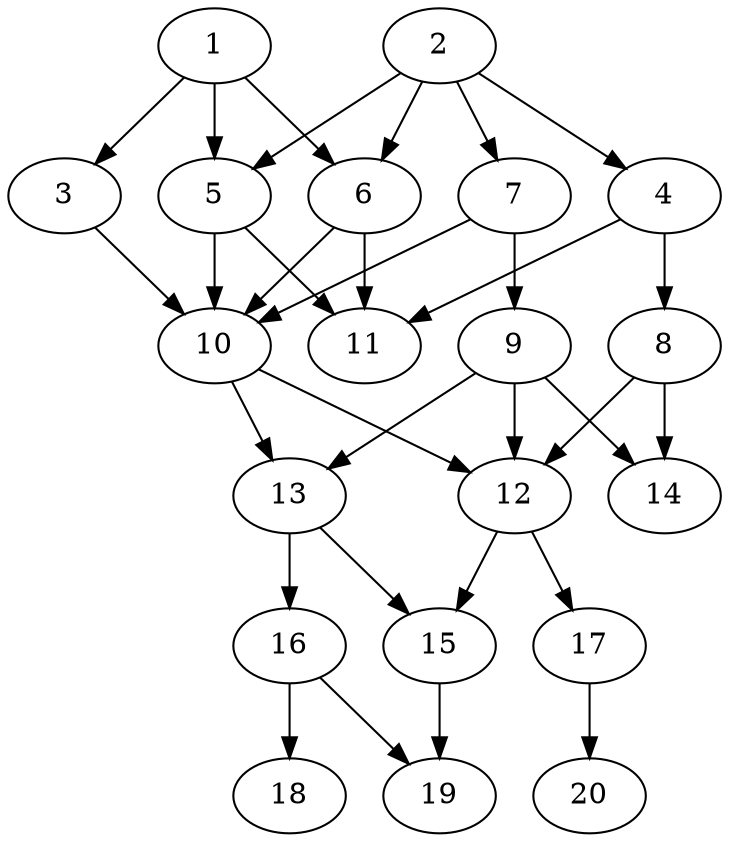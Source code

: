 // DAG automatically generated by daggen at Tue Jul 23 14:27:02 2019
// ./daggen --dot -n 20 --ccr 0.4 --fat 0.5 --regular 0.5 --density 0.7 --mindata 5242880 --maxdata 52428800 
digraph G {
  1 [size="82739200", alpha="0.13", expect_size="33095680"] 
  1 -> 3 [size ="33095680"]
  1 -> 5 [size ="33095680"]
  1 -> 6 [size ="33095680"]
  2 [size="96322560", alpha="0.04", expect_size="38529024"] 
  2 -> 4 [size ="38529024"]
  2 -> 5 [size ="38529024"]
  2 -> 6 [size ="38529024"]
  2 -> 7 [size ="38529024"]
  3 [size="39964160", alpha="0.09", expect_size="15985664"] 
  3 -> 10 [size ="15985664"]
  4 [size="119441920", alpha="0.20", expect_size="47776768"] 
  4 -> 8 [size ="47776768"]
  4 -> 11 [size ="47776768"]
  5 [size="39557120", alpha="0.12", expect_size="15822848"] 
  5 -> 10 [size ="15822848"]
  5 -> 11 [size ="15822848"]
  6 [size="68203520", alpha="0.05", expect_size="27281408"] 
  6 -> 10 [size ="27281408"]
  6 -> 11 [size ="27281408"]
  7 [size="37314560", alpha="0.16", expect_size="14925824"] 
  7 -> 9 [size ="14925824"]
  7 -> 10 [size ="14925824"]
  8 [size="39219200", alpha="0.19", expect_size="15687680"] 
  8 -> 12 [size ="15687680"]
  8 -> 14 [size ="15687680"]
  9 [size="40517120", alpha="0.17", expect_size="16206848"] 
  9 -> 12 [size ="16206848"]
  9 -> 13 [size ="16206848"]
  9 -> 14 [size ="16206848"]
  10 [size="122951680", alpha="0.05", expect_size="49180672"] 
  10 -> 12 [size ="49180672"]
  10 -> 13 [size ="49180672"]
  11 [size="71086080", alpha="0.16", expect_size="28434432"] 
  12 [size="29488640", alpha="0.15", expect_size="11795456"] 
  12 -> 15 [size ="11795456"]
  12 -> 17 [size ="11795456"]
  13 [size="51020800", alpha="0.12", expect_size="20408320"] 
  13 -> 15 [size ="20408320"]
  13 -> 16 [size ="20408320"]
  14 [size="105566720", alpha="0.13", expect_size="42226688"] 
  15 [size="105351680", alpha="0.16", expect_size="42140672"] 
  15 -> 19 [size ="42140672"]
  16 [size="58734080", alpha="0.07", expect_size="23493632"] 
  16 -> 18 [size ="23493632"]
  16 -> 19 [size ="23493632"]
  17 [size="87439360", alpha="0.13", expect_size="34975744"] 
  17 -> 20 [size ="34975744"]
  18 [size="63756800", alpha="0.04", expect_size="25502720"] 
  19 [size="56499200", alpha="0.17", expect_size="22599680"] 
  20 [size="37826560", alpha="0.15", expect_size="15130624"] 
}

